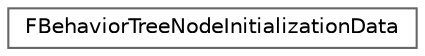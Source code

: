 digraph "Graphical Class Hierarchy"
{
 // INTERACTIVE_SVG=YES
 // LATEX_PDF_SIZE
  bgcolor="transparent";
  edge [fontname=Helvetica,fontsize=10,labelfontname=Helvetica,labelfontsize=10];
  node [fontname=Helvetica,fontsize=10,shape=box,height=0.2,width=0.4];
  rankdir="LR";
  Node0 [id="Node000000",label="FBehaviorTreeNodeInitializationData",height=0.2,width=0.4,color="grey40", fillcolor="white", style="filled",URL="$d3/d29/structFBehaviorTreeNodeInitializationData.html",tooltip=" "];
}
